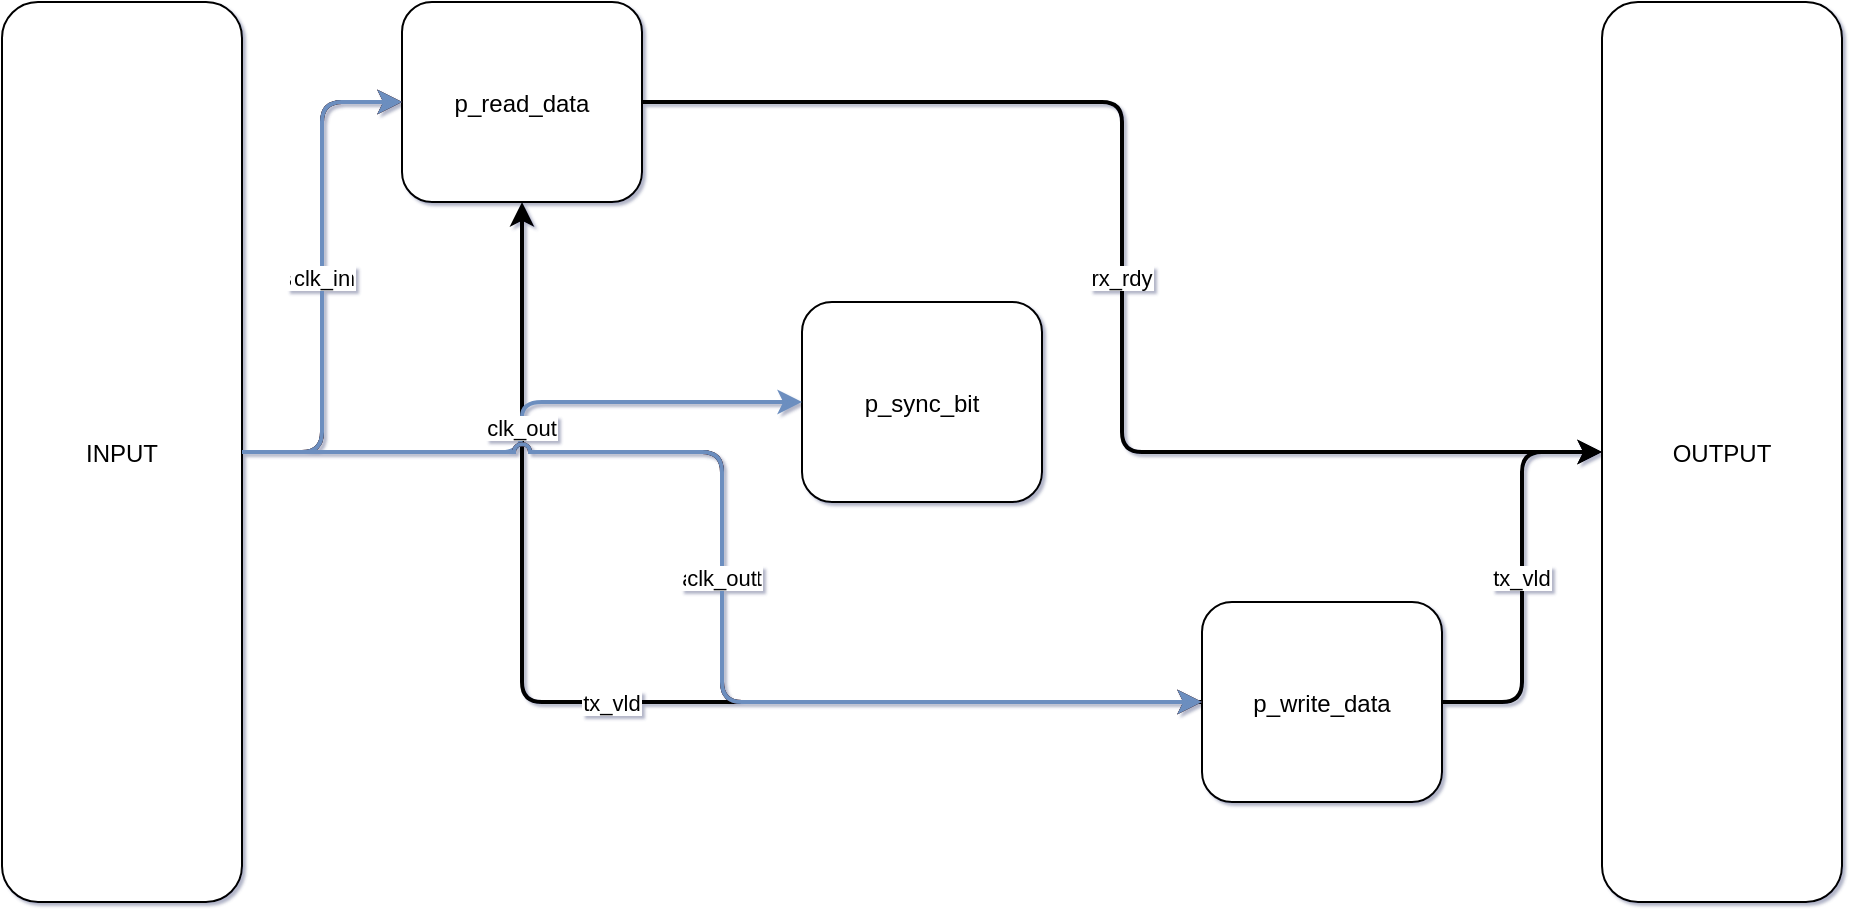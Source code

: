 <mxfile type="device" compressed="false">
    <diagram id="entity" name="entity">
      <mxGraphModel dx="1360" dy="864" grid="1" gridSize="10" guides="1" tooltips="1" connect="1" arrows="1" fold="1" page="1" pageScale="1" pageWidth="827" pageHeight="1169" math="0" shadow="1">
        <root>
          <mxCell id="0" />   
          <mxCell id="1" parent="0" />
        <object id="INPUT" label="INPUT">
      <mxCell style="rounded=1" vertex="1" parent="1">
          <mxGeometry x="0" y="0" width="120" height="450" as="geometry" />
      </mxCell>
    </object><object id="p_read_data" label="p_read_data">
      <mxCell style="rounded=1" vertex="1" parent="1">
          <mxGeometry x="200" y="0" width="120" height="100" as="geometry" />
      </mxCell>
    </object><object id="p_sync_bit" label="p_sync_bit">
      <mxCell style="rounded=1" vertex="1" parent="1">
          <mxGeometry x="400" y="150" width="120" height="100" as="geometry" />
      </mxCell>
    </object><object id="p_write_data" label="p_write_data">
      <mxCell style="rounded=1" vertex="1" parent="1">
          <mxGeometry x="600" y="300" width="120" height="100" as="geometry" />
      </mxCell>
    </object><object id="OUTPUT" label="OUTPUT">
      <mxCell style="rounded=1" vertex="1" parent="1">
          <mxGeometry x="800" y="0" width="120" height="450" as="geometry" />
      </mxCell>
    </object><object id="6d18d2fb8f3bf7a9df571d7597c5fed6" label="tx_vld">
      <mxCell style="endArrow=classic;endFill=1;edgeStyle=orthogonalEdgeStyle;jumpStyle=arc;strokeWidth=2;" edge="1" parent="1" source="p_write_data" target="p_read_data">
          <mxGeometry relative="1" as="geometry" />
      </mxCell>
    </object><object id="8e6b9841ef404fedcd14ddc20bb2e208" label="arst_in">
      <mxCell style="endArrow=classic;endFill=1;edgeStyle=orthogonalEdgeStyle;jumpStyle=arc;strokeWidth=2;fillColor=#f8cecc;strokeColor=#b85450;" edge="1" parent="1" source="INPUT" target="p_read_data">
          <mxGeometry relative="1" as="geometry" />
      </mxCell>
    </object><object id="dcee874fa8cd2fb557a8bb727315e4b5" label="rx_vld">
      <mxCell style="endArrow=classic;endFill=1;edgeStyle=orthogonalEdgeStyle;jumpStyle=arc;strokeWidth=2;" edge="1" parent="1" source="INPUT" target="p_read_data">
          <mxGeometry relative="1" as="geometry" />
      </mxCell>
    </object><object id="adf43e829aa440e807aed769b24bcd6b" label="clk_in">
      <mxCell style="endArrow=classic;endFill=1;edgeStyle=orthogonalEdgeStyle;jumpStyle=arc;strokeWidth=2;fillColor=#dae8fc;strokeColor=#6c8ebf;" edge="1" parent="1" source="INPUT" target="p_read_data">
          <mxGeometry relative="1" as="geometry" />
      </mxCell>
    </object><object id="c236d2f50f3d4b99f26a0190998e6cec" label="clk_out">
      <mxCell style="endArrow=classic;endFill=1;edgeStyle=orthogonalEdgeStyle;jumpStyle=arc;strokeWidth=2;fillColor=#dae8fc;strokeColor=#6c8ebf;" edge="1" parent="1" source="INPUT" target="p_sync_bit">
          <mxGeometry relative="1" as="geometry" />
      </mxCell>
    </object><object id="c6dd7ac7aee64f0b21c9e0b8f235ff9f" label="arst_out">
      <mxCell style="endArrow=classic;endFill=1;edgeStyle=orthogonalEdgeStyle;jumpStyle=arc;strokeWidth=2;fillColor=#f8cecc;strokeColor=#b85450;" edge="1" parent="1" source="INPUT" target="p_write_data">
          <mxGeometry relative="1" as="geometry" />
      </mxCell>
    </object><object id="f7a813671450baca9c61b16e4c3c57dd" label="tx_rdy">
      <mxCell style="endArrow=classic;endFill=1;edgeStyle=orthogonalEdgeStyle;jumpStyle=arc;strokeWidth=2;" edge="1" parent="1" source="INPUT" target="p_write_data">
          <mxGeometry relative="1" as="geometry" />
      </mxCell>
    </object><object id="8adb55b1152fa228a5e84102682399fc" label="clk_out">
      <mxCell style="endArrow=classic;endFill=1;edgeStyle=orthogonalEdgeStyle;jumpStyle=arc;strokeWidth=2;fillColor=#dae8fc;strokeColor=#6c8ebf;" edge="1" parent="1" source="INPUT" target="p_write_data">
          <mxGeometry relative="1" as="geometry" />
      </mxCell>
    </object><object id="7b0516cbf800ee37598b41479a642a1a" label="rx_rdy">
      <mxCell style="endArrow=classic;endFill=1;edgeStyle=orthogonalEdgeStyle;jumpStyle=arc;strokeWidth=2;" edge="1" parent="1" source="p_read_data" target="OUTPUT">
          <mxGeometry relative="1" as="geometry" />
      </mxCell>
    </object><object id="33e85f4a7996121611a346f8242c9bce" label="tx_vld">
      <mxCell style="endArrow=classic;endFill=1;edgeStyle=orthogonalEdgeStyle;jumpStyle=arc;strokeWidth=2;" edge="1" parent="1" source="p_write_data" target="OUTPUT">
          <mxGeometry relative="1" as="geometry" />
      </mxCell>
    </object></root>
      </mxGraphModel>
    </diagram></mxfile>